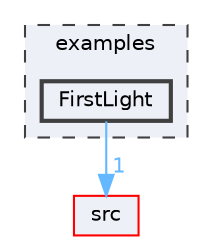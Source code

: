 digraph "/home/runner/work/FastLED/FastLED/examples/FirstLight"
{
 // LATEX_PDF_SIZE
  bgcolor="transparent";
  edge [fontname=Helvetica,fontsize=10,labelfontname=Helvetica,labelfontsize=10];
  node [fontname=Helvetica,fontsize=10,shape=box,height=0.2,width=0.4];
  compound=true
  subgraph clusterdir_d28a4824dc47e487b107a5db32ef43c4 {
    graph [ bgcolor="#edf0f7", pencolor="grey25", label="examples", fontname=Helvetica,fontsize=10 style="filled,dashed", URL="dir_d28a4824dc47e487b107a5db32ef43c4.html",tooltip=""]
  dir_98ca105c125a65040d83d7608744422a [label="FirstLight", fillcolor="#edf0f7", color="grey25", style="filled,bold", URL="dir_98ca105c125a65040d83d7608744422a.html",tooltip=""];
  }
  dir_68267d1309a1af8e8297ef4c3efbcdba [label="src", fillcolor="#edf0f7", color="red", style="filled", URL="dir_68267d1309a1af8e8297ef4c3efbcdba.html",tooltip=""];
  dir_98ca105c125a65040d83d7608744422a->dir_68267d1309a1af8e8297ef4c3efbcdba [headlabel="1", labeldistance=1.5 headhref="dir_000026_000073.html" href="dir_000026_000073.html" color="steelblue1" fontcolor="steelblue1"];
}
